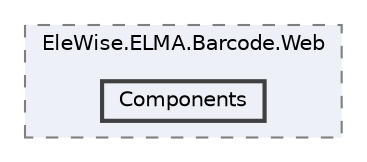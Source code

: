 digraph "Web/Modules/EleWise.ELMA.Barcode.Web/Components"
{
 // LATEX_PDF_SIZE
  bgcolor="transparent";
  edge [fontname=Helvetica,fontsize=10,labelfontname=Helvetica,labelfontsize=10];
  node [fontname=Helvetica,fontsize=10,shape=box,height=0.2,width=0.4];
  compound=true
  subgraph clusterdir_6cc39bfd70c26501a3db6b9f98789448 {
    graph [ bgcolor="#edf0f7", pencolor="grey50", label="EleWise.ELMA.Barcode.Web", fontname=Helvetica,fontsize=10 style="filled,dashed", URL="dir_6cc39bfd70c26501a3db6b9f98789448.html",tooltip=""]
  dir_c04b9f9214c51223af3565ff18d256d0 [label="Components", fillcolor="#edf0f7", color="grey25", style="filled,bold", URL="dir_c04b9f9214c51223af3565ff18d256d0.html",tooltip=""];
  }
}
